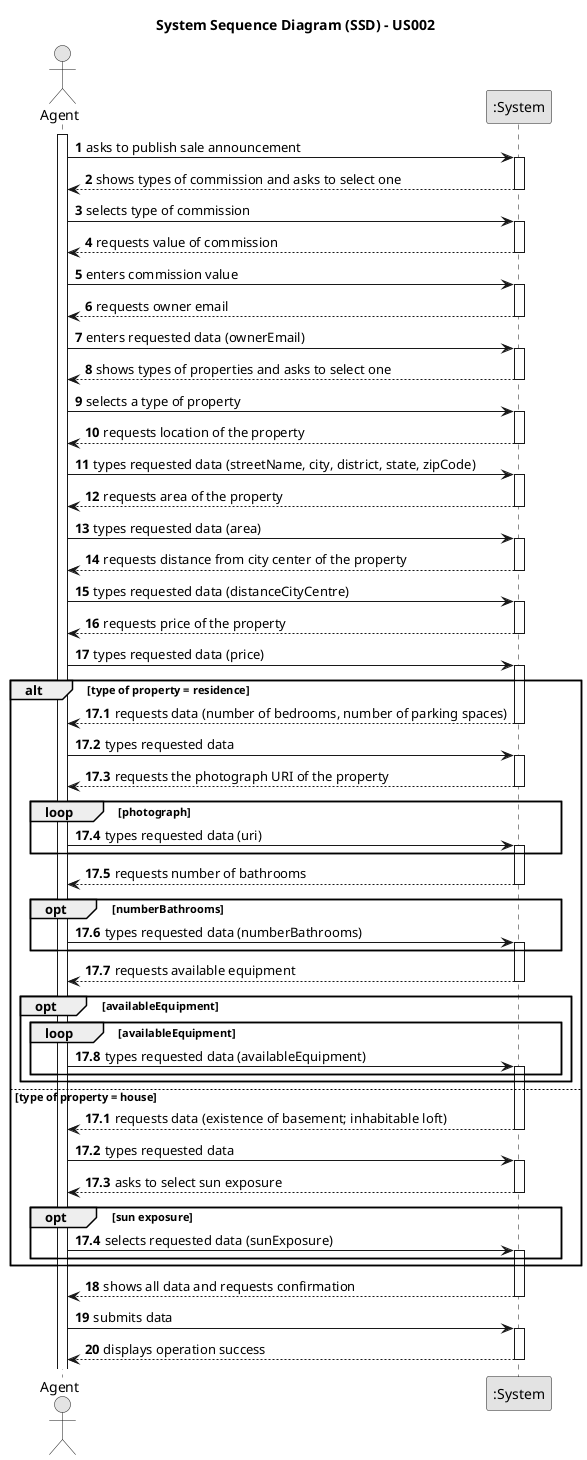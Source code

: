 @startuml
skinparam monochrome true
skinparam packageStyle rectangle
skinparam shadowing false

title System Sequence Diagram (SSD) - US002

autonumber

actor "Agent" as Employee
participant ":System" as System

activate Employee

    Employee -> System : asks to publish sale announcement
    activate System

      System --> Employee : shows types of commission and asks to select one
    deactivate System

    Employee -> System : selects type of commission
    activate System

    System --> Employee : requests value of commission
    deactivate System

    Employee -> System : enters commission value
    activate System

    System --> Employee : requests owner email
    deactivate System

    Employee -> System : enters requested data (ownerEmail)
    activate System

    System --> Employee : shows types of properties and asks to select one
    deactivate System

    Employee -> System : selects a type of property
    activate System

    System --> Employee : requests location of the property
    deactivate System

    Employee -> System : types requested data (streetName, city, district, state, zipCode)
    activate System

    System --> Employee : requests area of the property
    deactivate System

    Employee -> System : types requested data (area)
    activate System

    System --> Employee : requests distance from city center of the property
    deactivate System

    Employee -> System : types requested data (distanceCityCentre)
    activate System

    System --> Employee : requests price of the property
    deactivate System

    Employee -> System : types requested data (price)
    activate System


    alt type of property = residence

     autonumber 17.1
        System --> Employee : requests data (number of bedrooms, number of parking spaces)
        deactivate System

        Employee -> System : types requested data
        activate System

        System --> Employee : requests the photograph URI of the property
        deactivate System

            loop photograph
            Employee -> System : types requested data (uri)
            activate System
            end loop


        System --> Employee : requests number of bathrooms
        deactivate System

            opt numberBathrooms
            Employee -> System : types requested data (numberBathrooms)
            activate System
            end opt

        System --> Employee : requests available equipment
        deactivate System

            opt availableEquipment
                loop availableEquipment
                Employee -> System : types requested data (availableEquipment)
                activate System
                end loop
            end opt

    else type of property = house

        autonumber 17.1
        System --> Employee : requests data (existence of basement; inhabitable loft)
        deactivate System

        Employee -> System : types requested data
        activate System

        System --> Employee : asks to select sun exposure
        deactivate System

            opt sun exposure
            Employee -> System : selects requested data (sunExposure)
            activate System
            end opt

    end
    autonumber 18
        System --> Employee : shows all data and requests confirmation
    deactivate System

    Employee -> System : submits data
    activate System

        System --> Employee : displays operation success
    deactivate System

@enduml